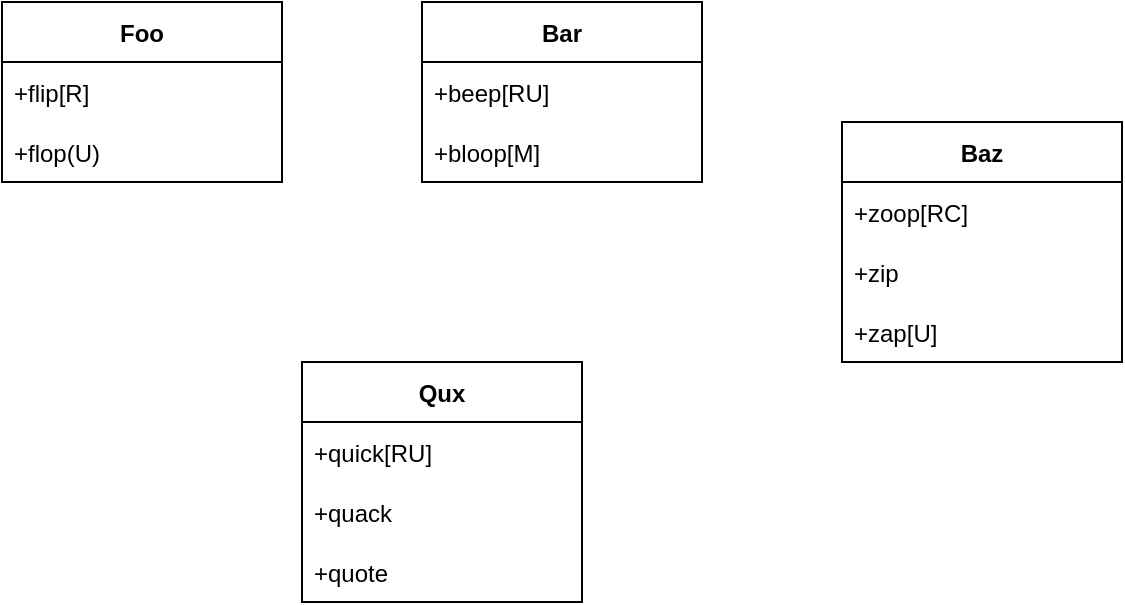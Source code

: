 <mxfile version="15.5.0" type="github">
  <diagram id="R2lEEEUBdFMjLlhIrx00" name="Page-1">
    <mxGraphModel dx="813" dy="495" grid="1" gridSize="10" guides="1" tooltips="1" connect="1" arrows="1" fold="1" page="1" pageScale="1" pageWidth="850" pageHeight="1100" math="0" shadow="0" extFonts="Permanent Marker^https://fonts.googleapis.com/css?family=Permanent+Marker">
      <root>
        <mxCell id="0" />
        <mxCell id="1" parent="0" />
        <mxCell id="pwdnsovKdkqtoRa_VN4P-3" value="Foo" style="swimlane;fontStyle=1;childLayout=stackLayout;horizontal=1;startSize=30;horizontalStack=0;resizeParent=1;resizeParentMax=0;resizeLast=0;collapsible=1;marginBottom=0;" vertex="1" parent="1">
          <mxGeometry x="40" y="420" width="140" height="90" as="geometry" />
        </mxCell>
        <mxCell id="pwdnsovKdkqtoRa_VN4P-4" value="+flip[R]" style="text;strokeColor=none;fillColor=none;align=left;verticalAlign=middle;spacingLeft=4;spacingRight=4;overflow=hidden;points=[[0,0.5],[1,0.5]];portConstraint=eastwest;rotatable=0;" vertex="1" parent="pwdnsovKdkqtoRa_VN4P-3">
          <mxGeometry y="30" width="140" height="30" as="geometry" />
        </mxCell>
        <mxCell id="pwdnsovKdkqtoRa_VN4P-5" value="+flop(U)" style="text;strokeColor=none;fillColor=none;align=left;verticalAlign=middle;spacingLeft=4;spacingRight=4;overflow=hidden;points=[[0,0.5],[1,0.5]];portConstraint=eastwest;rotatable=0;" vertex="1" parent="pwdnsovKdkqtoRa_VN4P-3">
          <mxGeometry y="60" width="140" height="30" as="geometry" />
        </mxCell>
        <mxCell id="pwdnsovKdkqtoRa_VN4P-8" value="Bar" style="swimlane;fontStyle=1;childLayout=stackLayout;horizontal=1;startSize=30;horizontalStack=0;resizeParent=1;resizeParentMax=0;resizeLast=0;collapsible=1;marginBottom=0;" vertex="1" parent="1">
          <mxGeometry x="250" y="420" width="140" height="90" as="geometry" />
        </mxCell>
        <mxCell id="pwdnsovKdkqtoRa_VN4P-9" value="+beep[RU]" style="text;strokeColor=none;fillColor=none;align=left;verticalAlign=middle;spacingLeft=4;spacingRight=4;overflow=hidden;points=[[0,0.5],[1,0.5]];portConstraint=eastwest;rotatable=0;" vertex="1" parent="pwdnsovKdkqtoRa_VN4P-8">
          <mxGeometry y="30" width="140" height="30" as="geometry" />
        </mxCell>
        <mxCell id="pwdnsovKdkqtoRa_VN4P-10" value="+bloop[M]" style="text;strokeColor=none;fillColor=none;align=left;verticalAlign=middle;spacingLeft=4;spacingRight=4;overflow=hidden;points=[[0,0.5],[1,0.5]];portConstraint=eastwest;rotatable=0;" vertex="1" parent="pwdnsovKdkqtoRa_VN4P-8">
          <mxGeometry y="60" width="140" height="30" as="geometry" />
        </mxCell>
        <mxCell id="pwdnsovKdkqtoRa_VN4P-12" value="Baz" style="swimlane;fontStyle=1;childLayout=stackLayout;horizontal=1;startSize=30;horizontalStack=0;resizeParent=1;resizeParentMax=0;resizeLast=0;collapsible=1;marginBottom=0;" vertex="1" parent="1">
          <mxGeometry x="460" y="480" width="140" height="120" as="geometry" />
        </mxCell>
        <mxCell id="pwdnsovKdkqtoRa_VN4P-13" value="+zoop[RC]" style="text;strokeColor=none;fillColor=none;align=left;verticalAlign=middle;spacingLeft=4;spacingRight=4;overflow=hidden;points=[[0,0.5],[1,0.5]];portConstraint=eastwest;rotatable=0;" vertex="1" parent="pwdnsovKdkqtoRa_VN4P-12">
          <mxGeometry y="30" width="140" height="30" as="geometry" />
        </mxCell>
        <mxCell id="pwdnsovKdkqtoRa_VN4P-15" value="+zip" style="text;strokeColor=none;fillColor=none;align=left;verticalAlign=middle;spacingLeft=4;spacingRight=4;overflow=hidden;points=[[0,0.5],[1,0.5]];portConstraint=eastwest;rotatable=0;" vertex="1" parent="pwdnsovKdkqtoRa_VN4P-12">
          <mxGeometry y="60" width="140" height="30" as="geometry" />
        </mxCell>
        <mxCell id="pwdnsovKdkqtoRa_VN4P-14" value="+zap[U]" style="text;strokeColor=none;fillColor=none;align=left;verticalAlign=middle;spacingLeft=4;spacingRight=4;overflow=hidden;points=[[0,0.5],[1,0.5]];portConstraint=eastwest;rotatable=0;" vertex="1" parent="pwdnsovKdkqtoRa_VN4P-12">
          <mxGeometry y="90" width="140" height="30" as="geometry" />
        </mxCell>
        <mxCell id="pwdnsovKdkqtoRa_VN4P-16" value="Qux" style="swimlane;fontStyle=1;childLayout=stackLayout;horizontal=1;startSize=30;horizontalStack=0;resizeParent=1;resizeParentMax=0;resizeLast=0;collapsible=1;marginBottom=0;" vertex="1" parent="1">
          <mxGeometry x="190" y="600" width="140" height="120" as="geometry" />
        </mxCell>
        <mxCell id="pwdnsovKdkqtoRa_VN4P-17" value="+quick[RU]" style="text;strokeColor=none;fillColor=none;align=left;verticalAlign=middle;spacingLeft=4;spacingRight=4;overflow=hidden;points=[[0,0.5],[1,0.5]];portConstraint=eastwest;rotatable=0;" vertex="1" parent="pwdnsovKdkqtoRa_VN4P-16">
          <mxGeometry y="30" width="140" height="30" as="geometry" />
        </mxCell>
        <mxCell id="pwdnsovKdkqtoRa_VN4P-18" value="+quack" style="text;strokeColor=none;fillColor=none;align=left;verticalAlign=middle;spacingLeft=4;spacingRight=4;overflow=hidden;points=[[0,0.5],[1,0.5]];portConstraint=eastwest;rotatable=0;" vertex="1" parent="pwdnsovKdkqtoRa_VN4P-16">
          <mxGeometry y="60" width="140" height="30" as="geometry" />
        </mxCell>
        <mxCell id="pwdnsovKdkqtoRa_VN4P-19" value="+quote" style="text;strokeColor=none;fillColor=none;align=left;verticalAlign=middle;spacingLeft=4;spacingRight=4;overflow=hidden;points=[[0,0.5],[1,0.5]];portConstraint=eastwest;rotatable=0;" vertex="1" parent="pwdnsovKdkqtoRa_VN4P-16">
          <mxGeometry y="90" width="140" height="30" as="geometry" />
        </mxCell>
      </root>
    </mxGraphModel>
  </diagram>
</mxfile>
